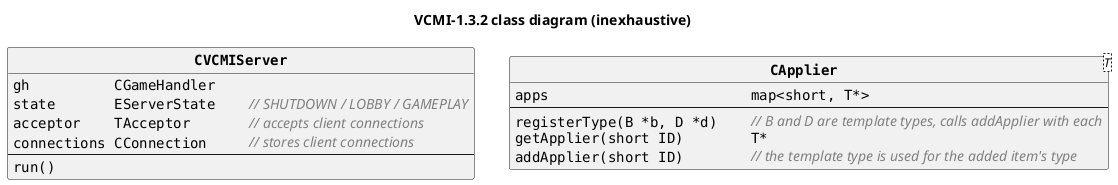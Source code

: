 @startuml "vcmi-1.32-classes"

skinparam defaultTextAlignment center

!procedure $desc($txt)
<font:Arial><color:Gray><i>// $txt</i></color></font>
!endprocedure

title "VCMI-1.3.2 class diagram (inexhaustive)"

'''' Declarations to stylize the diagram ''''
hide circle
set namespaceSeparator none

skinparam ClassFontStyle bold
skinparam ClassFontName monospaced
skinparam ClassAttributeFontName monospaced
skinparam ClassAttributeIconSize 0
skinparam DefaultTextAlignment left


'''' Attributes and methods '''


class CVCMIServer {
    gh          CGameHandler
    state       EServerState    $desc("SHUTDOWN / LOBBY / GAMEPLAY")
    acceptor    TAcceptor       $desc("accepts client connections")
    connections CConnection     $desc("stores client connections")
    --
    run()
}

class CApplier<T> {
    apps                        map<short, T*>
    --
    registerType(B *b, D *d)    $desc("B and D are template types, calls addApplier with each")
    getApplier(short ID)        T*
    addApplier(short ID)        $desc("the template type is used for the added item's type")
}

@enduml
